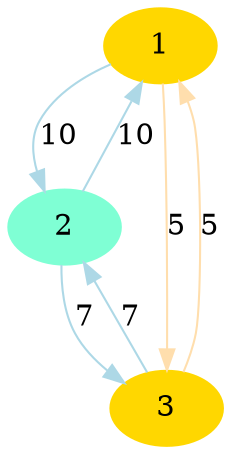 digraph "output/graph018" {
	1 [color=gold1 style=filled]
	2 [color=aquamarine style=filled]
	3 [color=gold1 style=filled]
	1 -> 2 [label=10 color=lightblue]
	2 -> 1 [label=10 color=lightblue]
	2 -> 3 [label=7 color=lightblue]
	3 -> 2 [label=7 color=lightblue]
	1 -> 3 [label=5 color=navajowhite]
	3 -> 1 [label=5 color=navajowhite]
}
